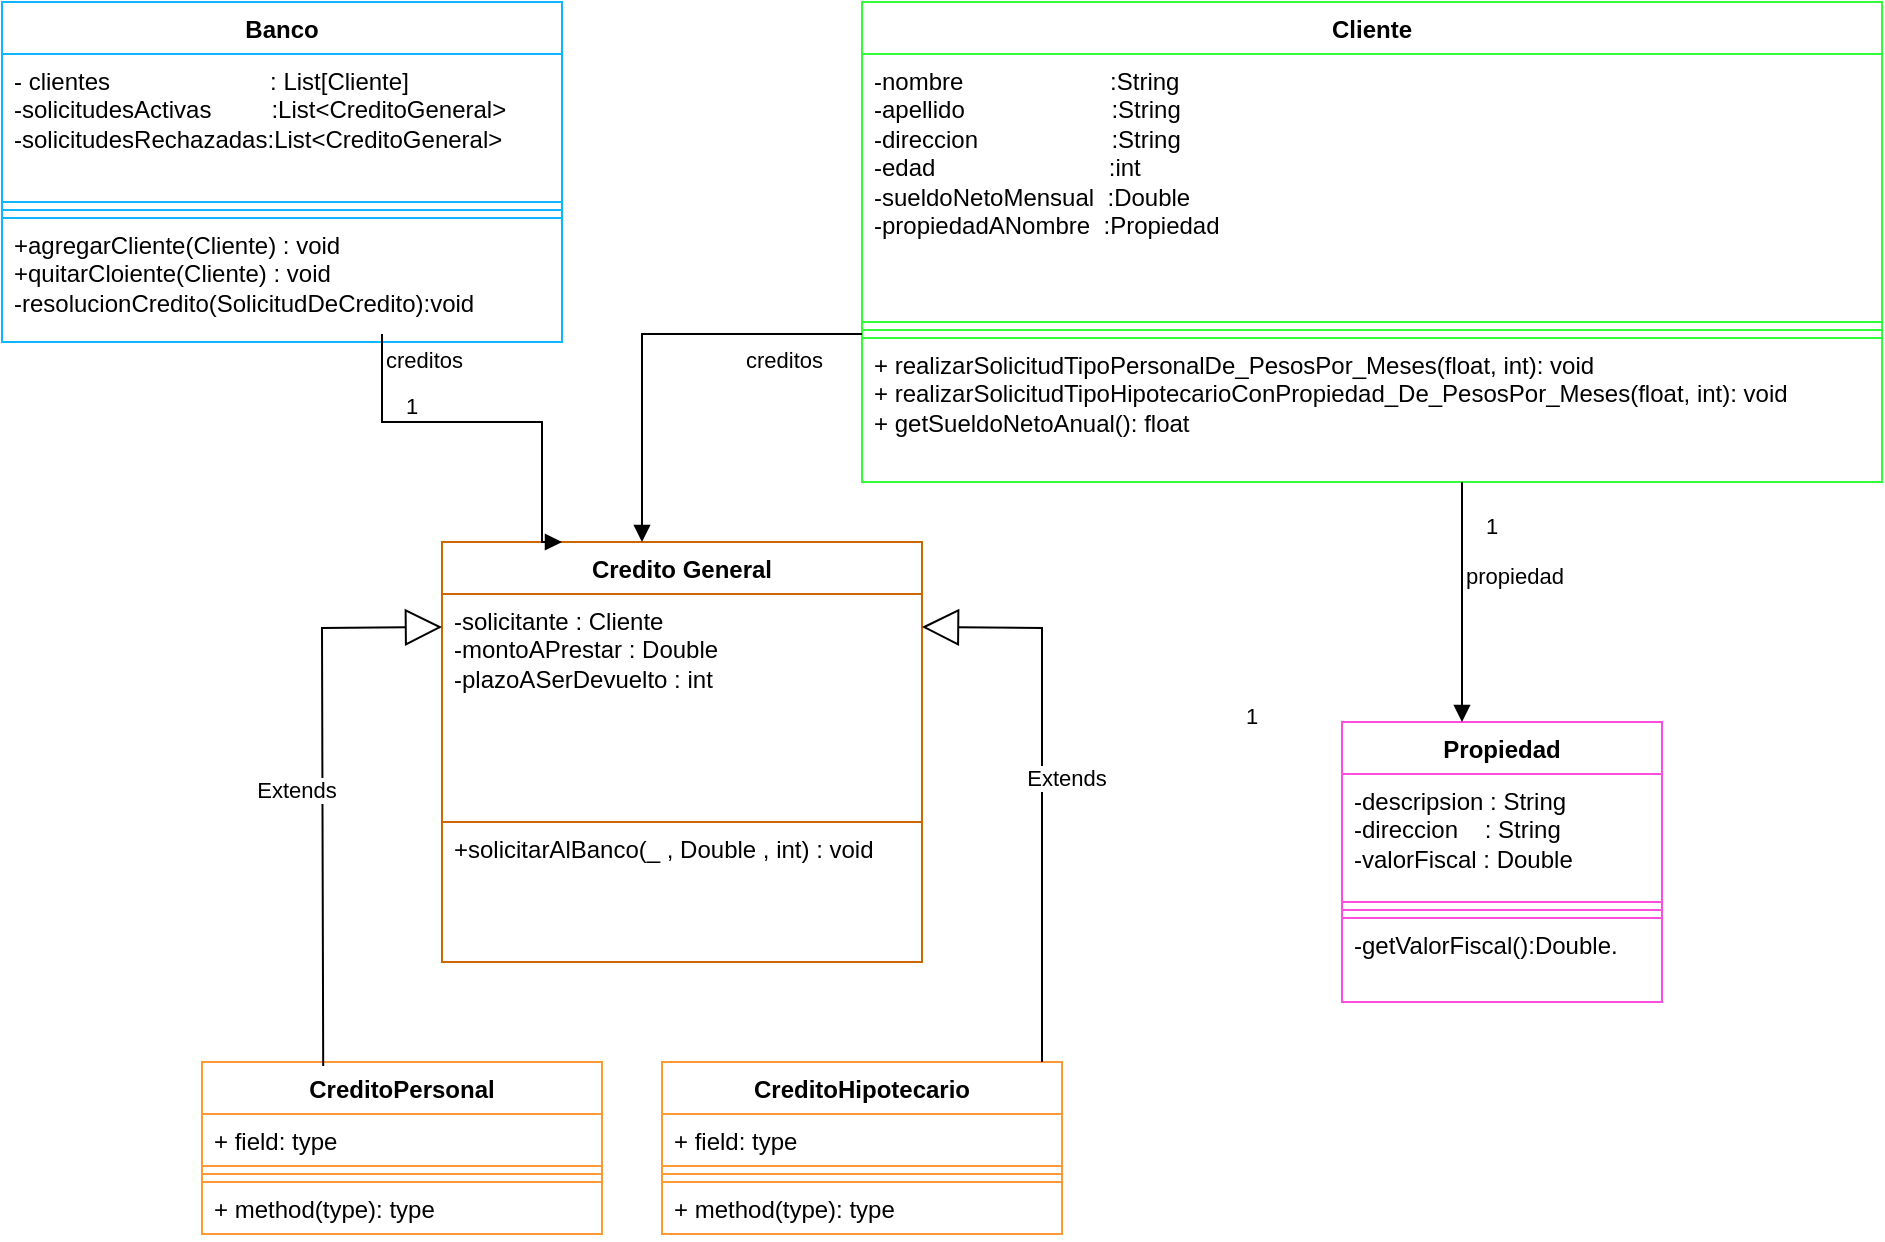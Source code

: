 <mxfile version="24.3.0" type="device">
  <diagram name="Page-1" id="IXBA4A9O0upmgR44Wa8k">
    <mxGraphModel dx="2422" dy="658" grid="1" gridSize="10" guides="1" tooltips="1" connect="1" arrows="1" fold="1" page="1" pageScale="1" pageWidth="850" pageHeight="1100" math="0" shadow="0">
      <root>
        <mxCell id="0" />
        <mxCell id="1" parent="0" />
        <mxCell id="rHg2EaAUkhDOVjB2PhpP-1" value="Banco" style="swimlane;fontStyle=1;align=center;verticalAlign=top;childLayout=stackLayout;horizontal=1;startSize=26;horizontalStack=0;resizeParent=1;resizeParentMax=0;resizeLast=0;collapsible=1;marginBottom=0;whiteSpace=wrap;html=1;strokeColor=#0DB6FF;" parent="1" vertex="1">
          <mxGeometry x="-110" y="30" width="280" height="170" as="geometry" />
        </mxCell>
        <mxCell id="rHg2EaAUkhDOVjB2PhpP-2" value="- clientes&amp;nbsp; &amp;nbsp; &amp;nbsp; &amp;nbsp; &amp;nbsp; &amp;nbsp; &amp;nbsp; &amp;nbsp; &amp;nbsp; &amp;nbsp; &amp;nbsp; &amp;nbsp; : List[Cliente]&lt;div&gt;-solicitudesActivas&amp;nbsp; &amp;nbsp; &amp;nbsp; &amp;nbsp; &amp;nbsp;:List&amp;lt;CreditoGeneral&amp;gt;&lt;/div&gt;&lt;div&gt;-solicitudesRechazadas&lt;span style=&quot;background-color: initial;&quot;&gt;:List&amp;lt;CreditoGeneral&amp;gt;&lt;/span&gt;&lt;/div&gt;&lt;div&gt;&lt;br&gt;&lt;/div&gt;&lt;div&gt;&lt;br&gt;&lt;/div&gt;&lt;div&gt;&lt;br&gt;&lt;/div&gt;&lt;div&gt;&lt;br&gt;&lt;/div&gt;&lt;div&gt;&lt;br&gt;&lt;/div&gt;" style="text;strokeColor=#0DB6FF;fillColor=none;align=left;verticalAlign=top;spacingLeft=4;spacingRight=4;overflow=hidden;rotatable=0;points=[[0,0.5],[1,0.5]];portConstraint=eastwest;whiteSpace=wrap;html=1;" parent="rHg2EaAUkhDOVjB2PhpP-1" vertex="1">
          <mxGeometry y="26" width="280" height="74" as="geometry" />
        </mxCell>
        <mxCell id="rHg2EaAUkhDOVjB2PhpP-3" value="" style="line;strokeWidth=1;fillColor=none;align=left;verticalAlign=middle;spacingTop=-1;spacingLeft=3;spacingRight=3;rotatable=0;labelPosition=right;points=[];portConstraint=eastwest;strokeColor=#0DB6FF;" parent="rHg2EaAUkhDOVjB2PhpP-1" vertex="1">
          <mxGeometry y="100" width="280" height="8" as="geometry" />
        </mxCell>
        <mxCell id="rHg2EaAUkhDOVjB2PhpP-4" value="+agregarCliente(Cliente) : void&lt;div&gt;+quitarCloiente(Cliente) : void&lt;/div&gt;&lt;div&gt;-resolucionCredito(SolicitudDeCredito):void&lt;/div&gt;" style="text;strokeColor=#0DB6FF;fillColor=none;align=left;verticalAlign=top;spacingLeft=4;spacingRight=4;overflow=hidden;rotatable=0;points=[[0,0.5],[1,0.5]];portConstraint=eastwest;whiteSpace=wrap;html=1;" parent="rHg2EaAUkhDOVjB2PhpP-1" vertex="1">
          <mxGeometry y="108" width="280" height="62" as="geometry" />
        </mxCell>
        <mxCell id="rHg2EaAUkhDOVjB2PhpP-5" value="Cliente" style="swimlane;fontStyle=1;align=center;verticalAlign=top;childLayout=stackLayout;horizontal=1;startSize=26;horizontalStack=0;resizeParent=1;resizeParentMax=0;resizeLast=0;collapsible=1;marginBottom=0;whiteSpace=wrap;html=1;strokeColor=#30FF37;" parent="1" vertex="1">
          <mxGeometry x="320" y="30" width="510" height="240" as="geometry" />
        </mxCell>
        <mxCell id="rHg2EaAUkhDOVjB2PhpP-6" value="-nombre&amp;nbsp; &amp;nbsp; &amp;nbsp; &amp;nbsp; &amp;nbsp; &amp;nbsp; &amp;nbsp; &amp;nbsp; &amp;nbsp; &amp;nbsp; &amp;nbsp; :String&lt;div&gt;-apellido&lt;span style=&quot;background-color: initial;&quot;&gt;&amp;nbsp; &amp;nbsp; &amp;nbsp; &amp;nbsp; &amp;nbsp; &amp;nbsp; &amp;nbsp; &amp;nbsp; &amp;nbsp; &amp;nbsp; &amp;nbsp; :String&lt;/span&gt;&lt;/div&gt;&lt;div&gt;-direccion&lt;span style=&quot;background-color: initial;&quot;&gt;&amp;nbsp; &amp;nbsp; &amp;nbsp; &amp;nbsp; &amp;nbsp; &amp;nbsp; &amp;nbsp; &amp;nbsp; &amp;nbsp; &amp;nbsp; :String&lt;/span&gt;&lt;/div&gt;&lt;div&gt;-edad&lt;span style=&quot;background-color: initial;&quot;&gt;&amp;nbsp; &amp;nbsp; &amp;nbsp; &amp;nbsp; &amp;nbsp; &amp;nbsp; &amp;nbsp; &amp;nbsp; &amp;nbsp; &amp;nbsp; &amp;nbsp; &amp;nbsp; &amp;nbsp; :int&lt;/span&gt;&lt;/div&gt;&lt;div&gt;-sueldoNetoMensual&lt;span style=&quot;background-color: initial;&quot;&gt;&amp;nbsp; :Double&lt;/span&gt;&lt;/div&gt;&lt;div&gt;-propiedadANombre&lt;span style=&quot;background-color: initial;&quot;&gt;&amp;nbsp; :Propiedad&lt;/span&gt;&lt;/div&gt;" style="text;strokeColor=#30FF37;fillColor=none;align=left;verticalAlign=top;spacingLeft=4;spacingRight=4;overflow=hidden;rotatable=0;points=[[0,0.5],[1,0.5]];portConstraint=eastwest;whiteSpace=wrap;html=1;" parent="rHg2EaAUkhDOVjB2PhpP-5" vertex="1">
          <mxGeometry y="26" width="510" height="134" as="geometry" />
        </mxCell>
        <mxCell id="rHg2EaAUkhDOVjB2PhpP-7" value="" style="line;strokeWidth=1;fillColor=none;align=left;verticalAlign=middle;spacingTop=-1;spacingLeft=3;spacingRight=3;rotatable=0;labelPosition=right;points=[];portConstraint=eastwest;strokeColor=#30FF37;" parent="rHg2EaAUkhDOVjB2PhpP-5" vertex="1">
          <mxGeometry y="160" width="510" height="8" as="geometry" />
        </mxCell>
        <mxCell id="rHg2EaAUkhDOVjB2PhpP-8" value="&lt;div&gt;+ realizarSolicitudTipoPersonalDe_PesosPor_Meses(float, int): void&lt;/div&gt;&lt;div&gt;+ realizarSolicitudTipoHipotecarioConPropiedad_De_PesosPor_Meses(float, int): void&lt;/div&gt;&lt;div&gt;+ getSueldoNetoAnual(): float&lt;/div&gt;" style="text;strokeColor=#30FF37;fillColor=none;align=left;verticalAlign=top;spacingLeft=4;spacingRight=4;overflow=hidden;rotatable=0;points=[[0,0.5],[1,0.5]];portConstraint=eastwest;whiteSpace=wrap;html=1;" parent="rHg2EaAUkhDOVjB2PhpP-5" vertex="1">
          <mxGeometry y="168" width="510" height="72" as="geometry" />
        </mxCell>
        <mxCell id="rHg2EaAUkhDOVjB2PhpP-9" value="Propiedad" style="swimlane;fontStyle=1;align=center;verticalAlign=top;childLayout=stackLayout;horizontal=1;startSize=26;horizontalStack=0;resizeParent=1;resizeParentMax=0;resizeLast=0;collapsible=1;marginBottom=0;whiteSpace=wrap;html=1;strokeColor=#FF4DE1;" parent="1" vertex="1">
          <mxGeometry x="560" y="390" width="160" height="140" as="geometry" />
        </mxCell>
        <mxCell id="rHg2EaAUkhDOVjB2PhpP-10" value="-descripsion : String&lt;div&gt;-direccion&amp;nbsp; &amp;nbsp; : String&lt;/div&gt;&lt;div&gt;-valorFiscal : Double&amp;nbsp;&lt;/div&gt;" style="text;strokeColor=#FF4DE1;fillColor=none;align=left;verticalAlign=top;spacingLeft=4;spacingRight=4;overflow=hidden;rotatable=0;points=[[0,0.5],[1,0.5]];portConstraint=eastwest;whiteSpace=wrap;html=1;" parent="rHg2EaAUkhDOVjB2PhpP-9" vertex="1">
          <mxGeometry y="26" width="160" height="64" as="geometry" />
        </mxCell>
        <mxCell id="rHg2EaAUkhDOVjB2PhpP-11" value="" style="line;strokeWidth=1;fillColor=none;align=left;verticalAlign=middle;spacingTop=-1;spacingLeft=3;spacingRight=3;rotatable=0;labelPosition=right;points=[];portConstraint=eastwest;strokeColor=#FF4DE1;" parent="rHg2EaAUkhDOVjB2PhpP-9" vertex="1">
          <mxGeometry y="90" width="160" height="8" as="geometry" />
        </mxCell>
        <mxCell id="rHg2EaAUkhDOVjB2PhpP-12" value="&lt;div&gt;&lt;div&gt;-getValorFiscal():Double.&lt;/div&gt;&lt;/div&gt;" style="text;strokeColor=#FF4DE1;fillColor=none;align=left;verticalAlign=top;spacingLeft=4;spacingRight=4;overflow=hidden;rotatable=0;points=[[0,0.5],[1,0.5]];portConstraint=eastwest;whiteSpace=wrap;html=1;" parent="rHg2EaAUkhDOVjB2PhpP-9" vertex="1">
          <mxGeometry y="98" width="160" height="42" as="geometry" />
        </mxCell>
        <mxCell id="rHg2EaAUkhDOVjB2PhpP-13" value="Credito&amp;nbsp;&lt;span style=&quot;background-color: initial;&quot;&gt;General&lt;/span&gt;" style="swimlane;fontStyle=1;align=center;verticalAlign=top;childLayout=stackLayout;horizontal=1;startSize=26;horizontalStack=0;resizeParent=1;resizeParentMax=0;resizeLast=0;collapsible=1;marginBottom=0;whiteSpace=wrap;html=1;strokeColor=#CC6600;" parent="1" vertex="1">
          <mxGeometry x="110" y="300" width="240" height="210" as="geometry" />
        </mxCell>
        <mxCell id="rHg2EaAUkhDOVjB2PhpP-14" value="-solicitante : Cliente&lt;div&gt;-montoAPrestar : Double&lt;/div&gt;&lt;div&gt;-plazoASerDevuelto : int&lt;/div&gt;" style="text;strokeColor=#CC6600;fillColor=none;align=left;verticalAlign=top;spacingLeft=4;spacingRight=4;overflow=hidden;rotatable=0;points=[[0,0.5],[1,0.5]];portConstraint=eastwest;whiteSpace=wrap;html=1;" parent="rHg2EaAUkhDOVjB2PhpP-13" vertex="1">
          <mxGeometry y="26" width="240" height="114" as="geometry" />
        </mxCell>
        <mxCell id="rHg2EaAUkhDOVjB2PhpP-16" value="+solicitarAlBanco(_ , Double , int) : void" style="text;strokeColor=#CC6600;fillColor=none;align=left;verticalAlign=top;spacingLeft=4;spacingRight=4;overflow=hidden;rotatable=0;points=[[0,0.5],[1,0.5]];portConstraint=eastwest;whiteSpace=wrap;html=1;" parent="rHg2EaAUkhDOVjB2PhpP-13" vertex="1">
          <mxGeometry y="140" width="240" height="70" as="geometry" />
        </mxCell>
        <mxCell id="rHg2EaAUkhDOVjB2PhpP-17" value="CreditoHipotecario" style="swimlane;fontStyle=1;align=center;verticalAlign=top;childLayout=stackLayout;horizontal=1;startSize=26;horizontalStack=0;resizeParent=1;resizeParentMax=0;resizeLast=0;collapsible=1;marginBottom=0;whiteSpace=wrap;html=1;strokeColor=#FF9933;" parent="1" vertex="1">
          <mxGeometry x="220" y="560" width="200" height="86" as="geometry" />
        </mxCell>
        <mxCell id="rHg2EaAUkhDOVjB2PhpP-18" value="+ field: type" style="text;strokeColor=#FF9933;fillColor=none;align=left;verticalAlign=top;spacingLeft=4;spacingRight=4;overflow=hidden;rotatable=0;points=[[0,0.5],[1,0.5]];portConstraint=eastwest;whiteSpace=wrap;html=1;" parent="rHg2EaAUkhDOVjB2PhpP-17" vertex="1">
          <mxGeometry y="26" width="200" height="26" as="geometry" />
        </mxCell>
        <mxCell id="rHg2EaAUkhDOVjB2PhpP-19" value="" style="line;strokeWidth=1;fillColor=none;align=left;verticalAlign=middle;spacingTop=-1;spacingLeft=3;spacingRight=3;rotatable=0;labelPosition=right;points=[];portConstraint=eastwest;strokeColor=#FF9933;" parent="rHg2EaAUkhDOVjB2PhpP-17" vertex="1">
          <mxGeometry y="52" width="200" height="8" as="geometry" />
        </mxCell>
        <mxCell id="rHg2EaAUkhDOVjB2PhpP-20" value="+ method(type): type" style="text;strokeColor=#FF9933;fillColor=none;align=left;verticalAlign=top;spacingLeft=4;spacingRight=4;overflow=hidden;rotatable=0;points=[[0,0.5],[1,0.5]];portConstraint=eastwest;whiteSpace=wrap;html=1;" parent="rHg2EaAUkhDOVjB2PhpP-17" vertex="1">
          <mxGeometry y="60" width="200" height="26" as="geometry" />
        </mxCell>
        <mxCell id="rHg2EaAUkhDOVjB2PhpP-21" value="CreditoPersonal" style="swimlane;fontStyle=1;align=center;verticalAlign=top;childLayout=stackLayout;horizontal=1;startSize=26;horizontalStack=0;resizeParent=1;resizeParentMax=0;resizeLast=0;collapsible=1;marginBottom=0;whiteSpace=wrap;html=1;strokeColor=#FF9933;" parent="1" vertex="1">
          <mxGeometry x="-10" y="560" width="200" height="86" as="geometry" />
        </mxCell>
        <mxCell id="rHg2EaAUkhDOVjB2PhpP-22" value="+ field: type" style="text;strokeColor=#FF9933;fillColor=none;align=left;verticalAlign=top;spacingLeft=4;spacingRight=4;overflow=hidden;rotatable=0;points=[[0,0.5],[1,0.5]];portConstraint=eastwest;whiteSpace=wrap;html=1;" parent="rHg2EaAUkhDOVjB2PhpP-21" vertex="1">
          <mxGeometry y="26" width="200" height="26" as="geometry" />
        </mxCell>
        <mxCell id="rHg2EaAUkhDOVjB2PhpP-23" value="" style="line;strokeWidth=1;fillColor=none;align=left;verticalAlign=middle;spacingTop=-1;spacingLeft=3;spacingRight=3;rotatable=0;labelPosition=right;points=[];portConstraint=eastwest;strokeColor=#FF9933;" parent="rHg2EaAUkhDOVjB2PhpP-21" vertex="1">
          <mxGeometry y="52" width="200" height="8" as="geometry" />
        </mxCell>
        <mxCell id="rHg2EaAUkhDOVjB2PhpP-24" value="+ method(type): type" style="text;strokeColor=#FF9933;fillColor=none;align=left;verticalAlign=top;spacingLeft=4;spacingRight=4;overflow=hidden;rotatable=0;points=[[0,0.5],[1,0.5]];portConstraint=eastwest;whiteSpace=wrap;html=1;" parent="rHg2EaAUkhDOVjB2PhpP-21" vertex="1">
          <mxGeometry y="60" width="200" height="26" as="geometry" />
        </mxCell>
        <mxCell id="rHg2EaAUkhDOVjB2PhpP-25" value="Extends" style="endArrow=block;endSize=16;endFill=0;html=1;rounded=0;exitX=0.75;exitY=0;exitDx=0;exitDy=0;" parent="1" edge="1">
          <mxGeometry x="0.024" y="-12" width="160" relative="1" as="geometry">
            <mxPoint x="410" y="560" as="sourcePoint" />
            <mxPoint x="350" y="342.5" as="targetPoint" />
            <Array as="points">
              <mxPoint x="410" y="343" />
            </Array>
            <mxPoint as="offset" />
          </mxGeometry>
        </mxCell>
        <mxCell id="rHg2EaAUkhDOVjB2PhpP-26" value="Extends" style="endArrow=block;endSize=16;endFill=0;html=1;rounded=0;exitX=0.303;exitY=0.023;exitDx=0;exitDy=0;exitPerimeter=0;" parent="1" source="rHg2EaAUkhDOVjB2PhpP-21" edge="1">
          <mxGeometry y="13" width="160" relative="1" as="geometry">
            <mxPoint x="-50" y="342.5" as="sourcePoint" />
            <mxPoint x="110" y="342.5" as="targetPoint" />
            <Array as="points">
              <mxPoint x="50" y="343" />
            </Array>
            <mxPoint y="1" as="offset" />
          </mxGeometry>
        </mxCell>
        <mxCell id="rHg2EaAUkhDOVjB2PhpP-29" value="creditos" style="endArrow=block;endFill=1;html=1;edgeStyle=orthogonalEdgeStyle;align=left;verticalAlign=top;rounded=0;" parent="1" target="rHg2EaAUkhDOVjB2PhpP-13" edge="1">
          <mxGeometry x="-0.439" relative="1" as="geometry">
            <mxPoint x="320" y="196" as="sourcePoint" />
            <mxPoint x="480" y="196" as="targetPoint" />
            <Array as="points">
              <mxPoint x="210" y="196" />
            </Array>
            <mxPoint as="offset" />
          </mxGeometry>
        </mxCell>
        <mxCell id="rHg2EaAUkhDOVjB2PhpP-30" value="1" style="edgeLabel;resizable=0;html=1;align=left;verticalAlign=bottom;" parent="rHg2EaAUkhDOVjB2PhpP-29" connectable="0" vertex="1">
          <mxGeometry x="-1" relative="1" as="geometry">
            <mxPoint x="190" y="199" as="offset" />
          </mxGeometry>
        </mxCell>
        <mxCell id="rHg2EaAUkhDOVjB2PhpP-31" value="creditos" style="endArrow=block;endFill=1;html=1;edgeStyle=orthogonalEdgeStyle;align=left;verticalAlign=top;rounded=0;entryX=0.25;entryY=0;entryDx=0;entryDy=0;" parent="1" target="rHg2EaAUkhDOVjB2PhpP-13" edge="1">
          <mxGeometry x="-1" relative="1" as="geometry">
            <mxPoint x="80" y="196" as="sourcePoint" />
            <mxPoint x="160" y="290" as="targetPoint" />
            <Array as="points">
              <mxPoint x="80" y="240" />
              <mxPoint x="160" y="240" />
            </Array>
            <mxPoint as="offset" />
          </mxGeometry>
        </mxCell>
        <mxCell id="rHg2EaAUkhDOVjB2PhpP-32" value="1" style="edgeLabel;resizable=0;html=1;align=left;verticalAlign=bottom;" parent="rHg2EaAUkhDOVjB2PhpP-31" connectable="0" vertex="1">
          <mxGeometry x="-1" relative="1" as="geometry">
            <mxPoint x="10" y="44" as="offset" />
          </mxGeometry>
        </mxCell>
        <mxCell id="vIFbrdGOUz_xVuRbxvdF-2" value="propiedad" style="endArrow=block;endFill=1;html=1;edgeStyle=orthogonalEdgeStyle;align=left;verticalAlign=top;rounded=0;" edge="1" parent="1">
          <mxGeometry x="-0.439" relative="1" as="geometry">
            <mxPoint x="620" y="270" as="sourcePoint" />
            <mxPoint x="620" y="390" as="targetPoint" />
            <Array as="points">
              <mxPoint x="620" y="286" />
            </Array>
            <mxPoint as="offset" />
          </mxGeometry>
        </mxCell>
        <mxCell id="vIFbrdGOUz_xVuRbxvdF-3" value="1" style="edgeLabel;resizable=0;html=1;align=left;verticalAlign=bottom;" connectable="0" vertex="1" parent="vIFbrdGOUz_xVuRbxvdF-2">
          <mxGeometry x="-1" relative="1" as="geometry">
            <mxPoint x="10" y="30" as="offset" />
          </mxGeometry>
        </mxCell>
      </root>
    </mxGraphModel>
  </diagram>
</mxfile>
